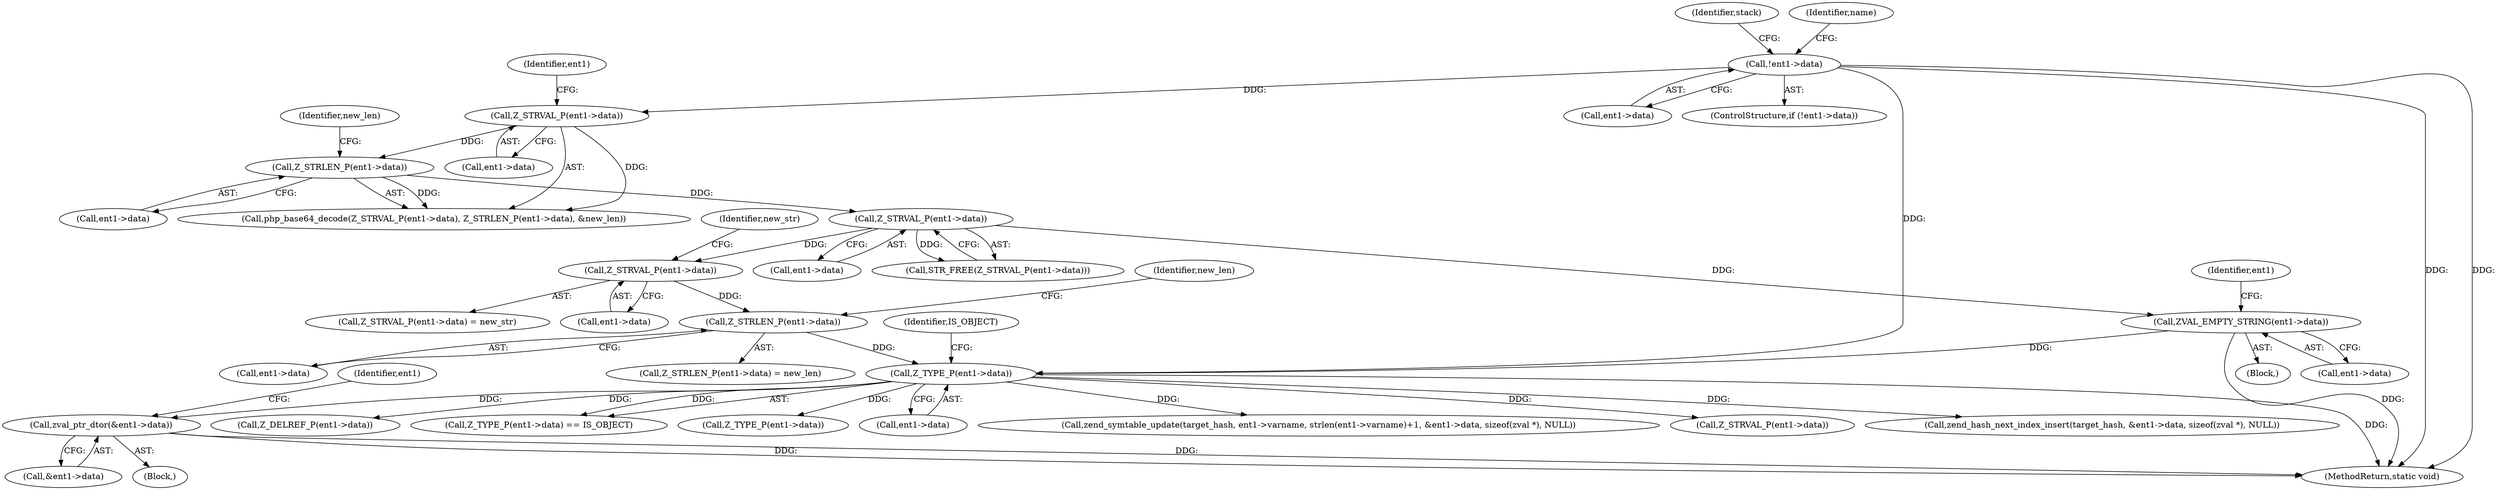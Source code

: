 digraph "0_php-src_a14fdb9746262549bbbb96abb87338bacd147e1b?w=1_0@pointer" {
"1000321" [label="(Call,zval_ptr_dtor(&ent1->data))"];
"1000264" [label="(Call,Z_TYPE_P(ent1->data))"];
"1000258" [label="(Call,ZVAL_EMPTY_STRING(ent1->data))"];
"1000237" [label="(Call,Z_STRVAL_P(ent1->data))"];
"1000230" [label="(Call,Z_STRLEN_P(ent1->data))"];
"1000226" [label="(Call,Z_STRVAL_P(ent1->data))"];
"1000186" [label="(Call,!ent1->data)"];
"1000251" [label="(Call,Z_STRLEN_P(ent1->data))"];
"1000245" [label="(Call,Z_STRVAL_P(ent1->data))"];
"1000238" [label="(Call,ent1->data)"];
"1000227" [label="(Call,ent1->data)"];
"1000265" [label="(Call,ent1->data)"];
"1000250" [label="(Call,Z_STRLEN_P(ent1->data) = new_len)"];
"1000252" [label="(Call,ent1->data)"];
"1000258" [label="(Call,ZVAL_EMPTY_STRING(ent1->data))"];
"1000365" [label="(Call,Z_TYPE_P(ent1->data))"];
"1000504" [label="(Call,zend_symtable_update(target_hash, ent1->varname, strlen(ent1->varname)+1, &ent1->data, sizeof(zval *), NULL))"];
"1000268" [label="(Identifier,IS_OBJECT)"];
"1000327" [label="(Identifier,ent1)"];
"1000232" [label="(Identifier,ent1)"];
"1000231" [label="(Call,ent1->data)"];
"1000393" [label="(Call,Z_STRVAL_P(ent1->data))"];
"1000194" [label="(Identifier,stack)"];
"1000266" [label="(Identifier,ent1)"];
"1000257" [label="(Block,)"];
"1000264" [label="(Call,Z_TYPE_P(ent1->data))"];
"1000528" [label="(Call,zend_hash_next_index_insert(target_hash, &ent1->data, sizeof(zval *), NULL))"];
"1000186" [label="(Call,!ent1->data)"];
"1000255" [label="(Identifier,new_len)"];
"1000245" [label="(Call,Z_STRVAL_P(ent1->data))"];
"1000249" [label="(Identifier,new_str)"];
"1000484" [label="(Call,Z_DELREF_P(ent1->data))"];
"1000187" [label="(Call,ent1->data)"];
"1000586" [label="(MethodReturn,static void)"];
"1000263" [label="(Call,Z_TYPE_P(ent1->data) == IS_OBJECT)"];
"1000259" [label="(Call,ent1->data)"];
"1000237" [label="(Call,Z_STRVAL_P(ent1->data))"];
"1000225" [label="(Call,php_base64_decode(Z_STRVAL_P(ent1->data), Z_STRLEN_P(ent1->data), &new_len))"];
"1000322" [label="(Call,&ent1->data)"];
"1000226" [label="(Call,Z_STRVAL_P(ent1->data))"];
"1000246" [label="(Call,ent1->data)"];
"1000321" [label="(Call,zval_ptr_dtor(&ent1->data))"];
"1000230" [label="(Call,Z_STRLEN_P(ent1->data))"];
"1000236" [label="(Call,STR_FREE(Z_STRVAL_P(ent1->data)))"];
"1000215" [label="(Identifier,name)"];
"1000244" [label="(Call,Z_STRVAL_P(ent1->data) = new_str)"];
"1000320" [label="(Block,)"];
"1000251" [label="(Call,Z_STRLEN_P(ent1->data))"];
"1000235" [label="(Identifier,new_len)"];
"1000185" [label="(ControlStructure,if (!ent1->data))"];
"1000321" -> "1000320"  [label="AST: "];
"1000321" -> "1000322"  [label="CFG: "];
"1000322" -> "1000321"  [label="AST: "];
"1000327" -> "1000321"  [label="CFG: "];
"1000321" -> "1000586"  [label="DDG: "];
"1000321" -> "1000586"  [label="DDG: "];
"1000264" -> "1000321"  [label="DDG: "];
"1000264" -> "1000263"  [label="AST: "];
"1000264" -> "1000265"  [label="CFG: "];
"1000265" -> "1000264"  [label="AST: "];
"1000268" -> "1000264"  [label="CFG: "];
"1000264" -> "1000586"  [label="DDG: "];
"1000264" -> "1000263"  [label="DDG: "];
"1000258" -> "1000264"  [label="DDG: "];
"1000186" -> "1000264"  [label="DDG: "];
"1000251" -> "1000264"  [label="DDG: "];
"1000264" -> "1000365"  [label="DDG: "];
"1000264" -> "1000393"  [label="DDG: "];
"1000264" -> "1000484"  [label="DDG: "];
"1000264" -> "1000504"  [label="DDG: "];
"1000264" -> "1000528"  [label="DDG: "];
"1000258" -> "1000257"  [label="AST: "];
"1000258" -> "1000259"  [label="CFG: "];
"1000259" -> "1000258"  [label="AST: "];
"1000266" -> "1000258"  [label="CFG: "];
"1000258" -> "1000586"  [label="DDG: "];
"1000237" -> "1000258"  [label="DDG: "];
"1000237" -> "1000236"  [label="AST: "];
"1000237" -> "1000238"  [label="CFG: "];
"1000238" -> "1000237"  [label="AST: "];
"1000236" -> "1000237"  [label="CFG: "];
"1000237" -> "1000236"  [label="DDG: "];
"1000230" -> "1000237"  [label="DDG: "];
"1000237" -> "1000245"  [label="DDG: "];
"1000230" -> "1000225"  [label="AST: "];
"1000230" -> "1000231"  [label="CFG: "];
"1000231" -> "1000230"  [label="AST: "];
"1000235" -> "1000230"  [label="CFG: "];
"1000230" -> "1000225"  [label="DDG: "];
"1000226" -> "1000230"  [label="DDG: "];
"1000226" -> "1000225"  [label="AST: "];
"1000226" -> "1000227"  [label="CFG: "];
"1000227" -> "1000226"  [label="AST: "];
"1000232" -> "1000226"  [label="CFG: "];
"1000226" -> "1000225"  [label="DDG: "];
"1000186" -> "1000226"  [label="DDG: "];
"1000186" -> "1000185"  [label="AST: "];
"1000186" -> "1000187"  [label="CFG: "];
"1000187" -> "1000186"  [label="AST: "];
"1000194" -> "1000186"  [label="CFG: "];
"1000215" -> "1000186"  [label="CFG: "];
"1000186" -> "1000586"  [label="DDG: "];
"1000186" -> "1000586"  [label="DDG: "];
"1000251" -> "1000250"  [label="AST: "];
"1000251" -> "1000252"  [label="CFG: "];
"1000252" -> "1000251"  [label="AST: "];
"1000255" -> "1000251"  [label="CFG: "];
"1000245" -> "1000251"  [label="DDG: "];
"1000245" -> "1000244"  [label="AST: "];
"1000245" -> "1000246"  [label="CFG: "];
"1000246" -> "1000245"  [label="AST: "];
"1000249" -> "1000245"  [label="CFG: "];
}
